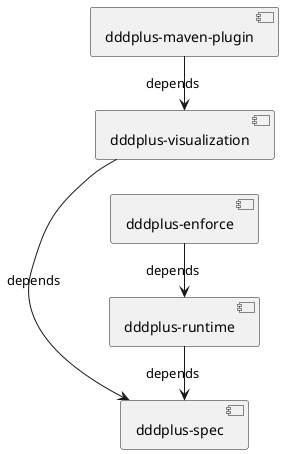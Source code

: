 @startuml
left to right direction

component [dddplus-spec] as spec
component [dddplus-runtime] as runtime
component [dddplus-visualization] as visualization
component [dddplus-enforce] as enforce
component [dddplus-maven-plugin] as mavenplugin

runtime -> spec: depends
enforce -> runtime: depends
visualization -> spec: depends
mavenplugin -> visualization: depends
@enduml
